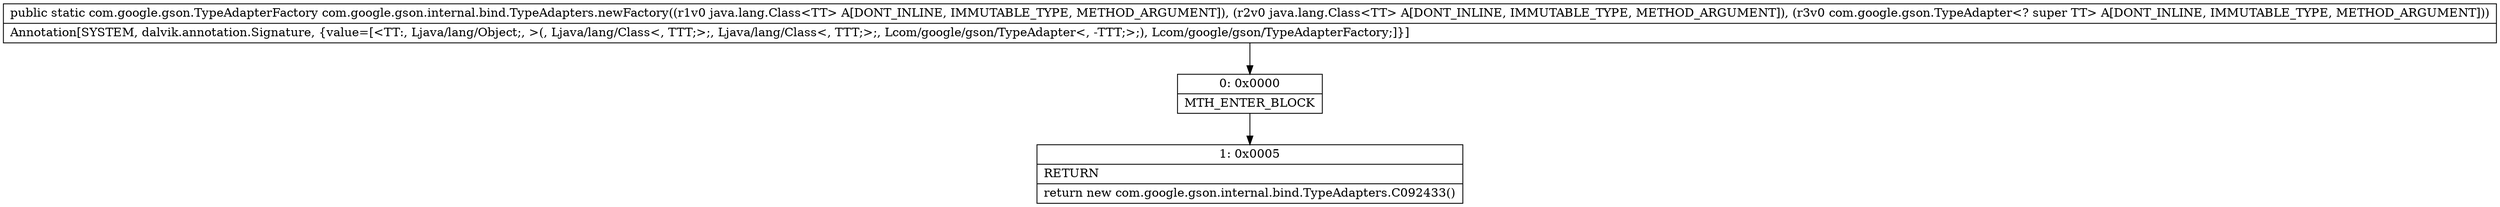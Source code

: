 digraph "CFG forcom.google.gson.internal.bind.TypeAdapters.newFactory(Ljava\/lang\/Class;Ljava\/lang\/Class;Lcom\/google\/gson\/TypeAdapter;)Lcom\/google\/gson\/TypeAdapterFactory;" {
Node_0 [shape=record,label="{0\:\ 0x0000|MTH_ENTER_BLOCK\l}"];
Node_1 [shape=record,label="{1\:\ 0x0005|RETURN\l|return new com.google.gson.internal.bind.TypeAdapters.C092433()\l}"];
MethodNode[shape=record,label="{public static com.google.gson.TypeAdapterFactory com.google.gson.internal.bind.TypeAdapters.newFactory((r1v0 java.lang.Class\<TT\> A[DONT_INLINE, IMMUTABLE_TYPE, METHOD_ARGUMENT]), (r2v0 java.lang.Class\<TT\> A[DONT_INLINE, IMMUTABLE_TYPE, METHOD_ARGUMENT]), (r3v0 com.google.gson.TypeAdapter\<? super TT\> A[DONT_INLINE, IMMUTABLE_TYPE, METHOD_ARGUMENT]))  | Annotation[SYSTEM, dalvik.annotation.Signature, \{value=[\<TT:, Ljava\/lang\/Object;, \>(, Ljava\/lang\/Class\<, TTT;\>;, Ljava\/lang\/Class\<, TTT;\>;, Lcom\/google\/gson\/TypeAdapter\<, \-TTT;\>;), Lcom\/google\/gson\/TypeAdapterFactory;]\}]\l}"];
MethodNode -> Node_0;
Node_0 -> Node_1;
}

